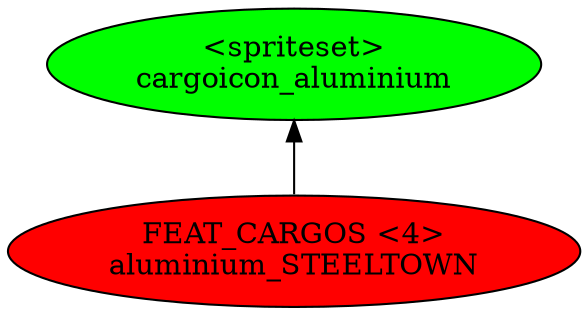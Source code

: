 digraph {
rankdir="BT"
cargoicon_aluminium [fillcolor=green style="filled" label="<spriteset>\ncargoicon_aluminium"]
aluminium_STEELTOWN [fillcolor=red style="filled" label="FEAT_CARGOS <4>\naluminium_STEELTOWN"]
aluminium_STEELTOWN->cargoicon_aluminium
}
